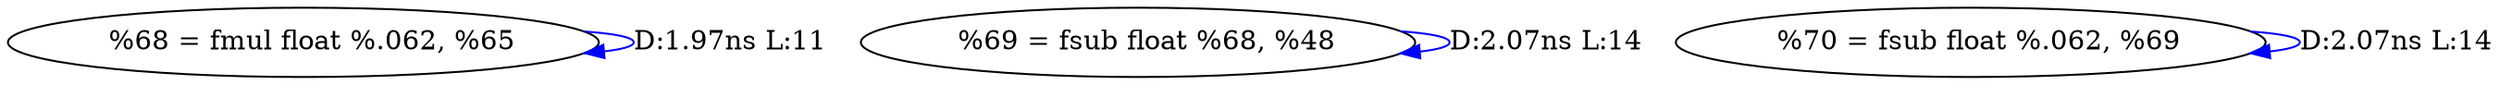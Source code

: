 digraph {
Node0x25492b0[label="  %68 = fmul float %.062, %65"];
Node0x25492b0 -> Node0x25492b0[label="D:1.97ns L:11",color=blue];
Node0x2549390[label="  %69 = fsub float %68, %48"];
Node0x2549390 -> Node0x2549390[label="D:2.07ns L:14",color=blue];
Node0x2549470[label="  %70 = fsub float %.062, %69"];
Node0x2549470 -> Node0x2549470[label="D:2.07ns L:14",color=blue];
}
